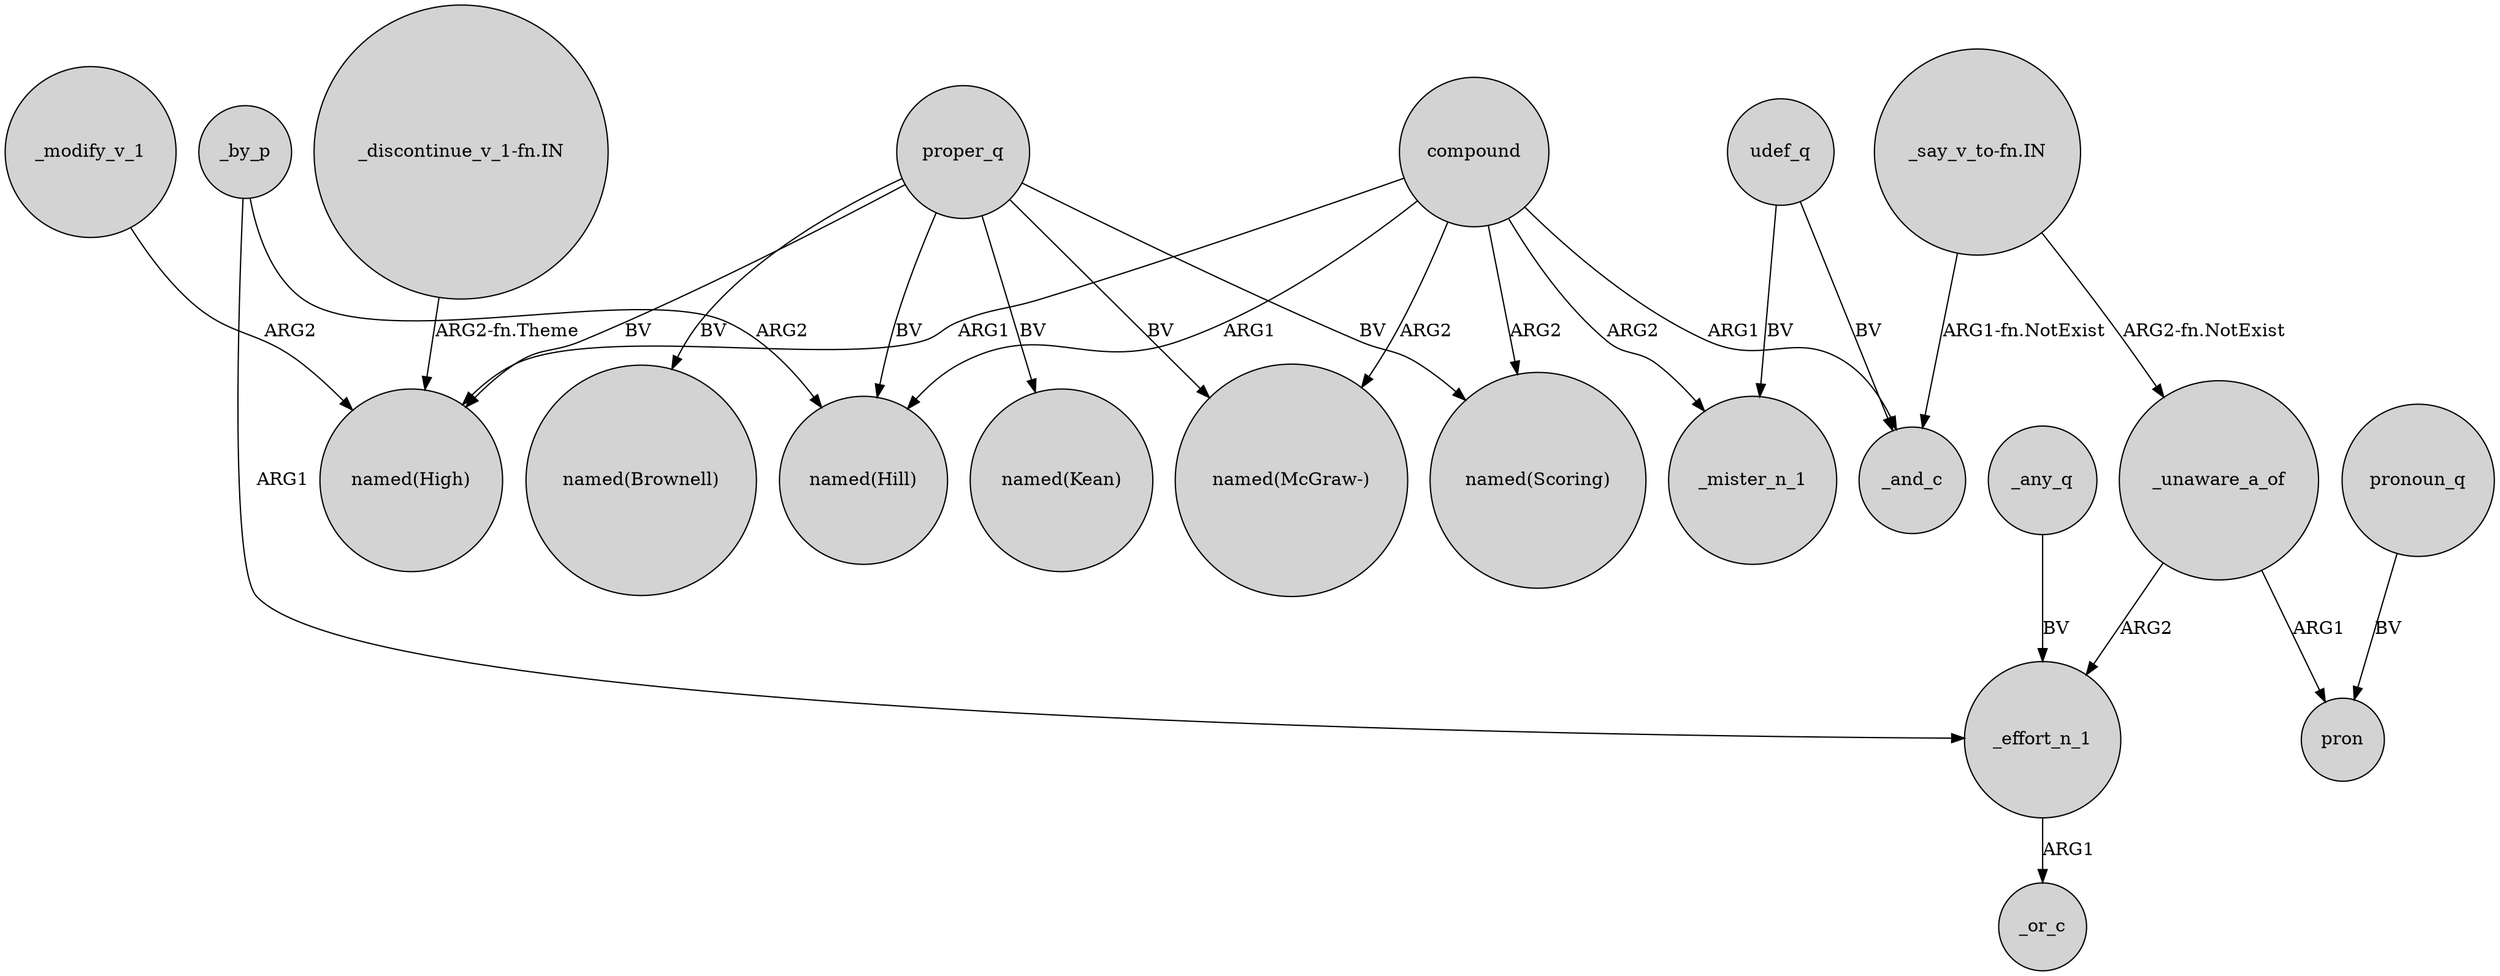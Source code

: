 digraph {
	node [shape=circle style=filled]
	_by_p -> "named(Hill)" [label=ARG2]
	"_discontinue_v_1-fn.IN" -> "named(High)" [label="ARG2-fn.Theme"]
	compound -> _mister_n_1 [label=ARG2]
	_by_p -> _effort_n_1 [label=ARG1]
	udef_q -> _mister_n_1 [label=BV]
	"_say_v_to-fn.IN" -> _unaware_a_of [label="ARG2-fn.NotExist"]
	proper_q -> "named(McGraw-)" [label=BV]
	proper_q -> "named(High)" [label=BV]
	_any_q -> _effort_n_1 [label=BV]
	compound -> "named(Hill)" [label=ARG1]
	proper_q -> "named(Scoring)" [label=BV]
	_unaware_a_of -> pron [label=ARG1]
	_effort_n_1 -> _or_c [label=ARG1]
	pronoun_q -> pron [label=BV]
	compound -> _and_c [label=ARG1]
	compound -> "named(High)" [label=ARG1]
	compound -> "named(Scoring)" [label=ARG2]
	proper_q -> "named(Hill)" [label=BV]
	proper_q -> "named(Kean)" [label=BV]
	proper_q -> "named(Brownell)" [label=BV]
	udef_q -> _and_c [label=BV]
	"_say_v_to-fn.IN" -> _and_c [label="ARG1-fn.NotExist"]
	_unaware_a_of -> _effort_n_1 [label=ARG2]
	_modify_v_1 -> "named(High)" [label=ARG2]
	compound -> "named(McGraw-)" [label=ARG2]
}

